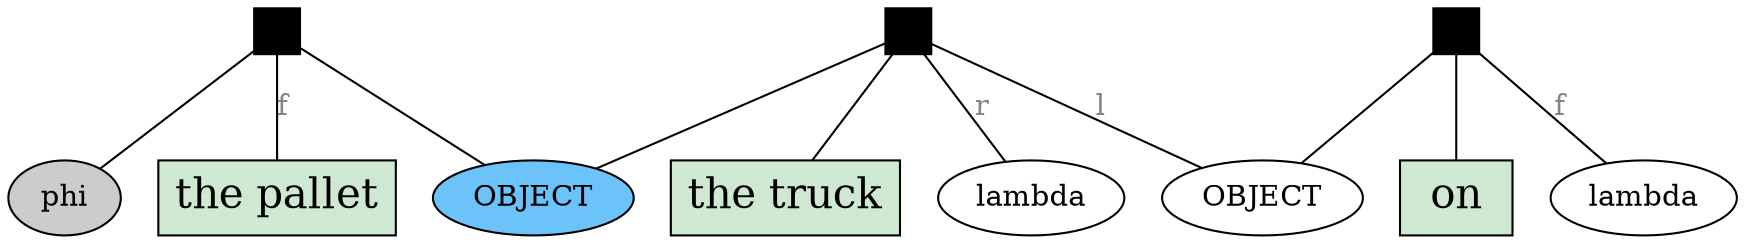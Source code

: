 graph esdc_parse {
  0 [label="OBJECT" style=filled fillcolor="#6BC3FA" pos="-0.5,3" pin=true];
  1 [label="phi" style=filled fillcolor="#CCCCCC"];
  3 [label="the pallet" fontsize=20 shape=box style=filled fillcolor="#CFE8D2"];
  4 [label="lambda"];
  5 [label="OBJECT"];
  6 [label="on" fontsize=20 shape=box style=filled fillcolor="#CFE8D2"];
  8 [label="lambda"];
  10 [label="the truck" fontsize=20 shape=box style=filled fillcolor="#CFE8D2"];

  2 [label="" shape=box style=filled fillcolor="#000000" fixedsize="true" height="0.3" width="0.3"];
  9 [label="" shape=box style=filled fillcolor="#000000" fixedsize="true" height="0.3" width="0.3"];
  7 [label="" shape=box style=filled fillcolor="#000000" fixedsize="true" height="0.3" width="0.3"];


  2 -- 0 [ label=" " fontcolor="#858585"];
  2 -- 1 [ label=" " fontcolor="#858585"];
  2 -- 3 [ label=f fontcolor="#858585"];
  9 -- 0 [ label=" " fontcolor="#858585"];
  9 -- 4 [ label=r fontcolor="#858585"];
  9 -- 5 [ label=l fontcolor="#858585"];
  9 -- 10 [ label=" " fontcolor="#858585"];
  7 -- 5 [ label=" " fontcolor="#858585"];
  7 -- 6 [ label=" " fontcolor="#858585"];
  7 -- 8 [ label=f fontcolor="#858585"];
}

